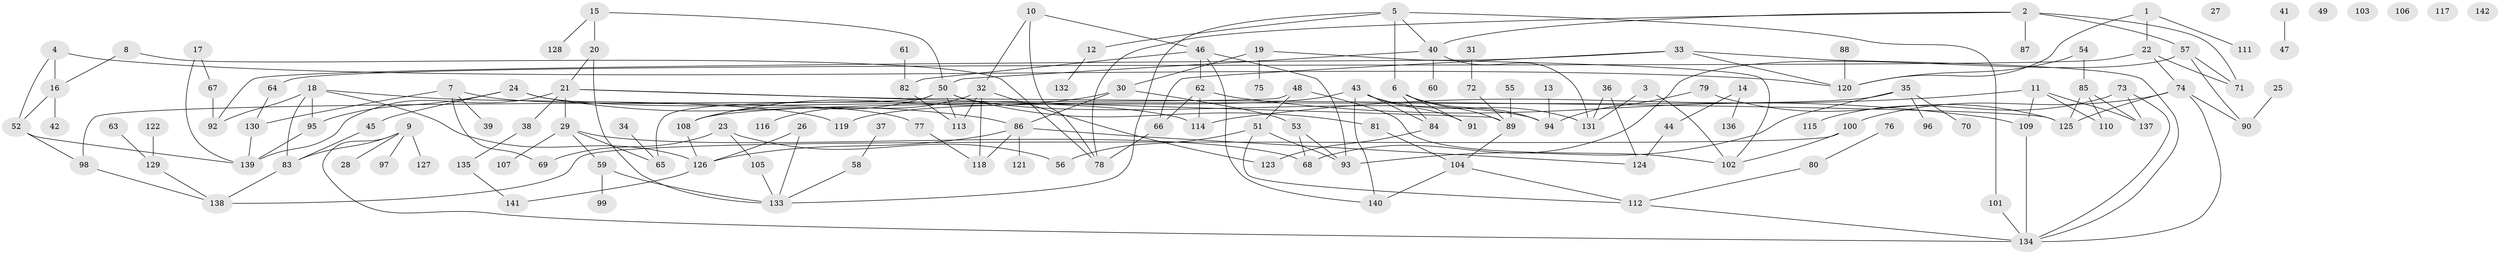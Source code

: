 // coarse degree distribution, {12: 0.014084507042253521, 10: 0.028169014084507043, 4: 0.14084507042253522, 8: 0.028169014084507043, 3: 0.09859154929577464, 2: 0.15492957746478872, 1: 0.2676056338028169, 16: 0.014084507042253521, 5: 0.1267605633802817, 0: 0.08450704225352113, 7: 0.014084507042253521, 6: 0.028169014084507043}
// Generated by graph-tools (version 1.1) at 2025/16/03/04/25 18:16:36]
// undirected, 142 vertices, 193 edges
graph export_dot {
graph [start="1"]
  node [color=gray90,style=filled];
  1;
  2;
  3;
  4;
  5;
  6;
  7;
  8;
  9;
  10;
  11;
  12;
  13;
  14;
  15;
  16;
  17;
  18;
  19;
  20;
  21;
  22;
  23;
  24;
  25;
  26;
  27;
  28;
  29;
  30;
  31;
  32;
  33;
  34;
  35;
  36;
  37;
  38;
  39;
  40;
  41;
  42;
  43;
  44;
  45;
  46;
  47;
  48;
  49;
  50;
  51;
  52;
  53;
  54;
  55;
  56;
  57;
  58;
  59;
  60;
  61;
  62;
  63;
  64;
  65;
  66;
  67;
  68;
  69;
  70;
  71;
  72;
  73;
  74;
  75;
  76;
  77;
  78;
  79;
  80;
  81;
  82;
  83;
  84;
  85;
  86;
  87;
  88;
  89;
  90;
  91;
  92;
  93;
  94;
  95;
  96;
  97;
  98;
  99;
  100;
  101;
  102;
  103;
  104;
  105;
  106;
  107;
  108;
  109;
  110;
  111;
  112;
  113;
  114;
  115;
  116;
  117;
  118;
  119;
  120;
  121;
  122;
  123;
  124;
  125;
  126;
  127;
  128;
  129;
  130;
  131;
  132;
  133;
  134;
  135;
  136;
  137;
  138;
  139;
  140;
  141;
  142;
  1 -- 22;
  1 -- 111;
  1 -- 120;
  2 -- 40;
  2 -- 57;
  2 -- 71;
  2 -- 78;
  2 -- 87;
  3 -- 102;
  3 -- 131;
  4 -- 16;
  4 -- 52;
  4 -- 120;
  5 -- 6;
  5 -- 12;
  5 -- 40;
  5 -- 101;
  5 -- 133;
  6 -- 84;
  6 -- 89;
  6 -- 91;
  6 -- 94;
  7 -- 39;
  7 -- 69;
  7 -- 77;
  7 -- 130;
  8 -- 16;
  8 -- 78;
  9 -- 28;
  9 -- 83;
  9 -- 97;
  9 -- 127;
  9 -- 134;
  10 -- 32;
  10 -- 46;
  10 -- 78;
  11 -- 109;
  11 -- 110;
  11 -- 114;
  11 -- 137;
  12 -- 132;
  13 -- 94;
  14 -- 44;
  14 -- 136;
  15 -- 20;
  15 -- 50;
  15 -- 128;
  16 -- 42;
  16 -- 52;
  17 -- 67;
  17 -- 139;
  18 -- 83;
  18 -- 92;
  18 -- 95;
  18 -- 119;
  18 -- 126;
  19 -- 30;
  19 -- 75;
  19 -- 102;
  20 -- 21;
  20 -- 133;
  21 -- 29;
  21 -- 38;
  21 -- 89;
  21 -- 125;
  21 -- 139;
  22 -- 64;
  22 -- 71;
  22 -- 74;
  23 -- 56;
  23 -- 69;
  23 -- 105;
  24 -- 45;
  24 -- 86;
  24 -- 95;
  24 -- 114;
  25 -- 90;
  26 -- 126;
  26 -- 133;
  29 -- 59;
  29 -- 65;
  29 -- 68;
  29 -- 107;
  30 -- 53;
  30 -- 86;
  30 -- 108;
  31 -- 72;
  32 -- 113;
  32 -- 116;
  32 -- 118;
  32 -- 123;
  33 -- 66;
  33 -- 92;
  33 -- 120;
  33 -- 134;
  34 -- 65;
  35 -- 70;
  35 -- 93;
  35 -- 96;
  35 -- 108;
  36 -- 124;
  36 -- 131;
  37 -- 58;
  38 -- 135;
  40 -- 50;
  40 -- 60;
  40 -- 131;
  41 -- 47;
  43 -- 84;
  43 -- 91;
  43 -- 119;
  43 -- 131;
  43 -- 140;
  44 -- 124;
  45 -- 83;
  46 -- 62;
  46 -- 82;
  46 -- 93;
  46 -- 140;
  48 -- 51;
  48 -- 98;
  48 -- 102;
  50 -- 65;
  50 -- 81;
  50 -- 94;
  50 -- 108;
  50 -- 113;
  51 -- 56;
  51 -- 93;
  51 -- 112;
  52 -- 98;
  52 -- 139;
  53 -- 68;
  53 -- 93;
  54 -- 85;
  54 -- 120;
  55 -- 89;
  57 -- 68;
  57 -- 71;
  57 -- 90;
  58 -- 133;
  59 -- 99;
  59 -- 133;
  61 -- 82;
  62 -- 66;
  62 -- 109;
  62 -- 114;
  63 -- 129;
  64 -- 130;
  66 -- 78;
  67 -- 92;
  72 -- 89;
  73 -- 115;
  73 -- 134;
  73 -- 137;
  74 -- 90;
  74 -- 100;
  74 -- 125;
  74 -- 134;
  76 -- 80;
  77 -- 118;
  79 -- 94;
  79 -- 125;
  80 -- 112;
  81 -- 104;
  82 -- 113;
  83 -- 138;
  84 -- 123;
  85 -- 110;
  85 -- 125;
  85 -- 137;
  86 -- 118;
  86 -- 121;
  86 -- 124;
  86 -- 126;
  88 -- 120;
  89 -- 104;
  95 -- 139;
  98 -- 138;
  100 -- 102;
  100 -- 138;
  101 -- 134;
  104 -- 112;
  104 -- 140;
  105 -- 133;
  108 -- 126;
  109 -- 134;
  112 -- 134;
  122 -- 129;
  126 -- 141;
  129 -- 138;
  130 -- 139;
  135 -- 141;
}

